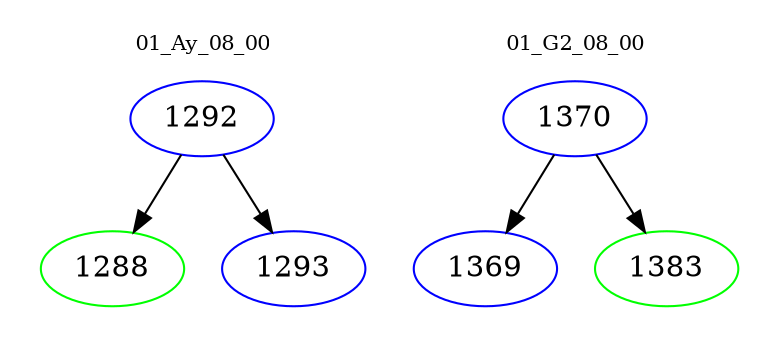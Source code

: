 digraph{
subgraph cluster_0 {
color = white
label = "01_Ay_08_00";
fontsize=10;
T0_1292 [label="1292", color="blue"]
T0_1292 -> T0_1288 [color="black"]
T0_1288 [label="1288", color="green"]
T0_1292 -> T0_1293 [color="black"]
T0_1293 [label="1293", color="blue"]
}
subgraph cluster_1 {
color = white
label = "01_G2_08_00";
fontsize=10;
T1_1370 [label="1370", color="blue"]
T1_1370 -> T1_1369 [color="black"]
T1_1369 [label="1369", color="blue"]
T1_1370 -> T1_1383 [color="black"]
T1_1383 [label="1383", color="green"]
}
}
